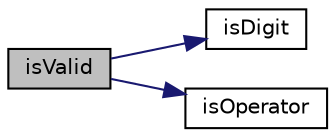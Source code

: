 digraph "isValid"
{
 // LATEX_PDF_SIZE
  edge [fontname="Helvetica",fontsize="10",labelfontname="Helvetica",labelfontsize="10"];
  node [fontname="Helvetica",fontsize="10",shape=record];
  rankdir="LR";
  Node1 [label="isValid",height=0.2,width=0.4,color="black", fillcolor="grey75", style="filled", fontcolor="black",tooltip="Checking the validity of an exprission."];
  Node1 -> Node2 [color="midnightblue",fontsize="10",style="solid",fontname="Helvetica"];
  Node2 [label="isDigit",height=0.2,width=0.4,color="black", fillcolor="white", style="filled",URL="$validateInput_8h.html#ab6216501b87c8b56c3cd6496dccc2e70",tooltip="Checking if the character is Digit or not."];
  Node1 -> Node3 [color="midnightblue",fontsize="10",style="solid",fontname="Helvetica"];
  Node3 [label="isOperator",height=0.2,width=0.4,color="black", fillcolor="white", style="filled",URL="$validateInput_8h.html#aab93a00e5c36838b86d548af8d35d0b0",tooltip="Checking if the character is an supported operation or not."];
}
